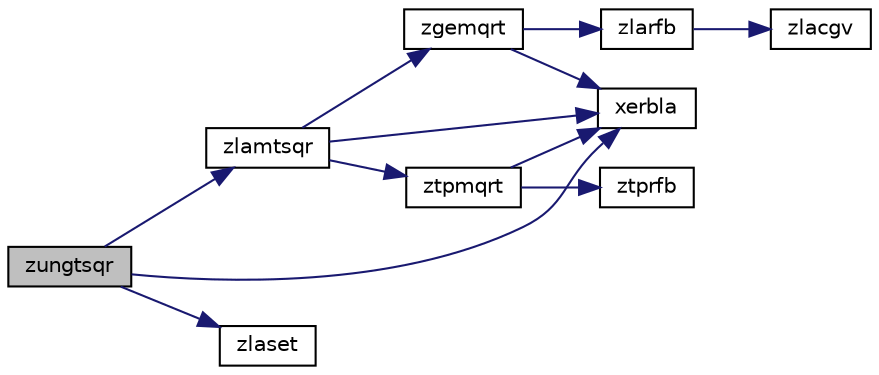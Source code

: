 digraph "zungtsqr"
{
 // LATEX_PDF_SIZE
  edge [fontname="Helvetica",fontsize="10",labelfontname="Helvetica",labelfontsize="10"];
  node [fontname="Helvetica",fontsize="10",shape=record];
  rankdir="LR";
  Node1 [label="zungtsqr",height=0.2,width=0.4,color="black", fillcolor="grey75", style="filled", fontcolor="black",tooltip="ZUNGTSQR"];
  Node1 -> Node2 [color="midnightblue",fontsize="10",style="solid",fontname="Helvetica"];
  Node2 [label="xerbla",height=0.2,width=0.4,color="black", fillcolor="white", style="filled",URL="$xerbla_8f.html#a377ee61015baf8dea7770b3a404b1c07",tooltip="XERBLA"];
  Node1 -> Node3 [color="midnightblue",fontsize="10",style="solid",fontname="Helvetica"];
  Node3 [label="zlamtsqr",height=0.2,width=0.4,color="black", fillcolor="white", style="filled",URL="$zlamtsqr_8f.html#a5b8e6d5c9379a61c93723234bcdb4620",tooltip="ZLAMTSQR"];
  Node3 -> Node2 [color="midnightblue",fontsize="10",style="solid",fontname="Helvetica"];
  Node3 -> Node4 [color="midnightblue",fontsize="10",style="solid",fontname="Helvetica"];
  Node4 [label="zgemqrt",height=0.2,width=0.4,color="black", fillcolor="white", style="filled",URL="$zgemqrt_8f.html#a2f7eb86e8b8054f4167972eff1fb1131",tooltip="ZGEMQRT"];
  Node4 -> Node2 [color="midnightblue",fontsize="10",style="solid",fontname="Helvetica"];
  Node4 -> Node5 [color="midnightblue",fontsize="10",style="solid",fontname="Helvetica"];
  Node5 [label="zlarfb",height=0.2,width=0.4,color="black", fillcolor="white", style="filled",URL="$zlarfb_8f.html#a250a7932f64a90dd1dcb20ab9957ad37",tooltip="ZLARFB applies a block reflector or its conjugate-transpose to a general rectangular matrix."];
  Node5 -> Node6 [color="midnightblue",fontsize="10",style="solid",fontname="Helvetica"];
  Node6 [label="zlacgv",height=0.2,width=0.4,color="black", fillcolor="white", style="filled",URL="$zlacgv_8f.html#ad2595ab7c6b89e1ff2e9d05542431719",tooltip="ZLACGV conjugates a complex vector."];
  Node3 -> Node7 [color="midnightblue",fontsize="10",style="solid",fontname="Helvetica"];
  Node7 [label="ztpmqrt",height=0.2,width=0.4,color="black", fillcolor="white", style="filled",URL="$ztpmqrt_8f.html#a0b0f91e20dd8691445f221901bfc91c4",tooltip="ZTPMQRT"];
  Node7 -> Node2 [color="midnightblue",fontsize="10",style="solid",fontname="Helvetica"];
  Node7 -> Node8 [color="midnightblue",fontsize="10",style="solid",fontname="Helvetica"];
  Node8 [label="ztprfb",height=0.2,width=0.4,color="black", fillcolor="white", style="filled",URL="$ztprfb_8f.html#a87bcb9074856c6f0ee4656b802b900ea",tooltip="ZTPRFB applies a complex \"triangular-pentagonal\" block reflector to a complex matrix,..."];
  Node1 -> Node9 [color="midnightblue",fontsize="10",style="solid",fontname="Helvetica"];
  Node9 [label="zlaset",height=0.2,width=0.4,color="black", fillcolor="white", style="filled",URL="$zlaset_8f.html#aa4389d0e0e031c70c351acf7dbad6a85",tooltip="ZLASET initializes the off-diagonal elements and the diagonal elements of a matrix to given values."];
}
